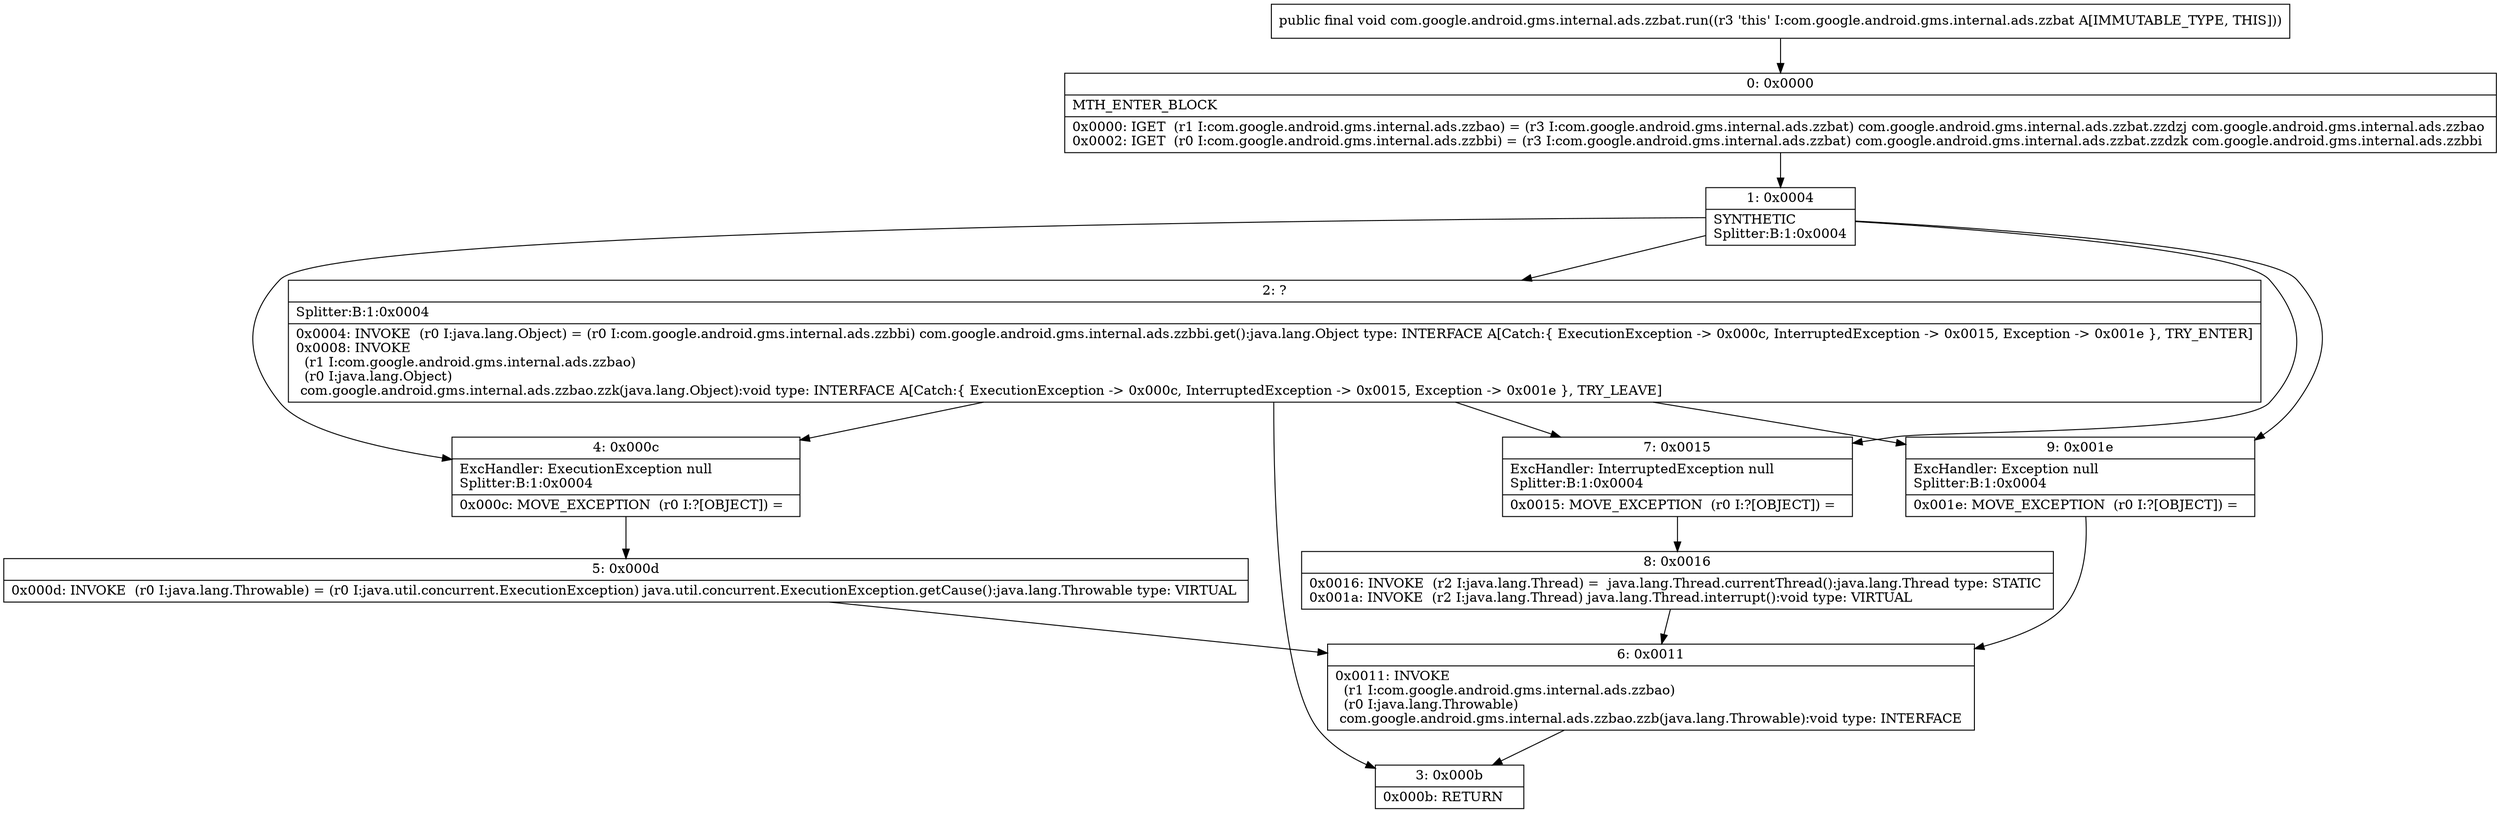 digraph "CFG forcom.google.android.gms.internal.ads.zzbat.run()V" {
Node_0 [shape=record,label="{0\:\ 0x0000|MTH_ENTER_BLOCK\l|0x0000: IGET  (r1 I:com.google.android.gms.internal.ads.zzbao) = (r3 I:com.google.android.gms.internal.ads.zzbat) com.google.android.gms.internal.ads.zzbat.zzdzj com.google.android.gms.internal.ads.zzbao \l0x0002: IGET  (r0 I:com.google.android.gms.internal.ads.zzbbi) = (r3 I:com.google.android.gms.internal.ads.zzbat) com.google.android.gms.internal.ads.zzbat.zzdzk com.google.android.gms.internal.ads.zzbbi \l}"];
Node_1 [shape=record,label="{1\:\ 0x0004|SYNTHETIC\lSplitter:B:1:0x0004\l}"];
Node_2 [shape=record,label="{2\:\ ?|Splitter:B:1:0x0004\l|0x0004: INVOKE  (r0 I:java.lang.Object) = (r0 I:com.google.android.gms.internal.ads.zzbbi) com.google.android.gms.internal.ads.zzbbi.get():java.lang.Object type: INTERFACE A[Catch:\{ ExecutionException \-\> 0x000c, InterruptedException \-\> 0x0015, Exception \-\> 0x001e \}, TRY_ENTER]\l0x0008: INVOKE  \l  (r1 I:com.google.android.gms.internal.ads.zzbao)\l  (r0 I:java.lang.Object)\l com.google.android.gms.internal.ads.zzbao.zzk(java.lang.Object):void type: INTERFACE A[Catch:\{ ExecutionException \-\> 0x000c, InterruptedException \-\> 0x0015, Exception \-\> 0x001e \}, TRY_LEAVE]\l}"];
Node_3 [shape=record,label="{3\:\ 0x000b|0x000b: RETURN   \l}"];
Node_4 [shape=record,label="{4\:\ 0x000c|ExcHandler: ExecutionException null\lSplitter:B:1:0x0004\l|0x000c: MOVE_EXCEPTION  (r0 I:?[OBJECT]) =  \l}"];
Node_5 [shape=record,label="{5\:\ 0x000d|0x000d: INVOKE  (r0 I:java.lang.Throwable) = (r0 I:java.util.concurrent.ExecutionException) java.util.concurrent.ExecutionException.getCause():java.lang.Throwable type: VIRTUAL \l}"];
Node_6 [shape=record,label="{6\:\ 0x0011|0x0011: INVOKE  \l  (r1 I:com.google.android.gms.internal.ads.zzbao)\l  (r0 I:java.lang.Throwable)\l com.google.android.gms.internal.ads.zzbao.zzb(java.lang.Throwable):void type: INTERFACE \l}"];
Node_7 [shape=record,label="{7\:\ 0x0015|ExcHandler: InterruptedException null\lSplitter:B:1:0x0004\l|0x0015: MOVE_EXCEPTION  (r0 I:?[OBJECT]) =  \l}"];
Node_8 [shape=record,label="{8\:\ 0x0016|0x0016: INVOKE  (r2 I:java.lang.Thread) =  java.lang.Thread.currentThread():java.lang.Thread type: STATIC \l0x001a: INVOKE  (r2 I:java.lang.Thread) java.lang.Thread.interrupt():void type: VIRTUAL \l}"];
Node_9 [shape=record,label="{9\:\ 0x001e|ExcHandler: Exception null\lSplitter:B:1:0x0004\l|0x001e: MOVE_EXCEPTION  (r0 I:?[OBJECT]) =  \l}"];
MethodNode[shape=record,label="{public final void com.google.android.gms.internal.ads.zzbat.run((r3 'this' I:com.google.android.gms.internal.ads.zzbat A[IMMUTABLE_TYPE, THIS])) }"];
MethodNode -> Node_0;
Node_0 -> Node_1;
Node_1 -> Node_2;
Node_1 -> Node_4;
Node_1 -> Node_7;
Node_1 -> Node_9;
Node_2 -> Node_3;
Node_2 -> Node_4;
Node_2 -> Node_7;
Node_2 -> Node_9;
Node_4 -> Node_5;
Node_5 -> Node_6;
Node_6 -> Node_3;
Node_7 -> Node_8;
Node_8 -> Node_6;
Node_9 -> Node_6;
}

